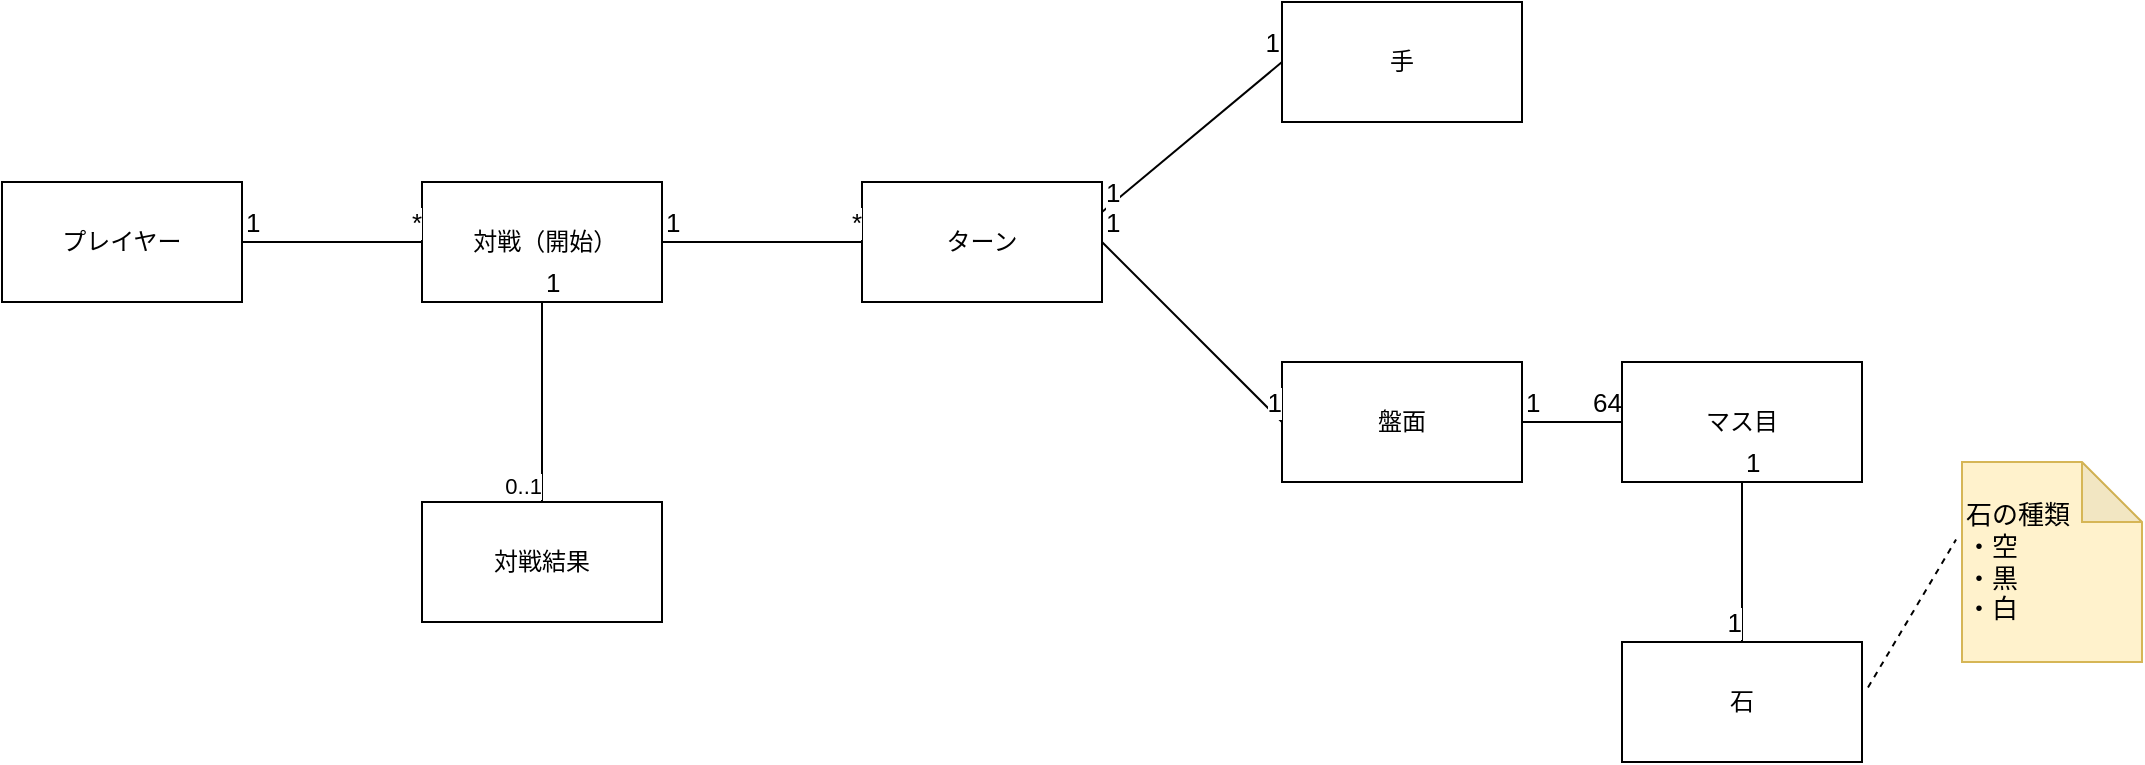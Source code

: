 <mxfile>
    <diagram id="rUTTTy1ssAahUUwYSI48" name="ページ1">
        <mxGraphModel dx="1965" dy="1007" grid="1" gridSize="10" guides="1" tooltips="1" connect="1" arrows="1" fold="1" page="1" pageScale="1" pageWidth="827" pageHeight="1169" math="0" shadow="0">
            <root>
                <mxCell id="0"/>
                <mxCell id="1" parent="0"/>
                <mxCell id="2" value="&amp;nbsp;対戦（開始）" style="rounded=0;whiteSpace=wrap;html=1;" parent="1" vertex="1">
                    <mxGeometry x="310" y="310" width="120" height="60" as="geometry"/>
                </mxCell>
                <mxCell id="3" value="石" style="rounded=0;whiteSpace=wrap;html=1;" parent="1" vertex="1">
                    <mxGeometry x="910" y="540" width="120" height="60" as="geometry"/>
                </mxCell>
                <mxCell id="4" value="盤面" style="rounded=0;whiteSpace=wrap;html=1;" parent="1" vertex="1">
                    <mxGeometry x="740" y="400" width="120" height="60" as="geometry"/>
                </mxCell>
                <mxCell id="5" value="対戦結果" style="rounded=0;whiteSpace=wrap;html=1;" parent="1" vertex="1">
                    <mxGeometry x="310" y="470" width="120" height="60" as="geometry"/>
                </mxCell>
                <mxCell id="6" value="プレイヤー" style="rounded=0;whiteSpace=wrap;html=1;" parent="1" vertex="1">
                    <mxGeometry x="100" y="310" width="120" height="60" as="geometry"/>
                </mxCell>
                <mxCell id="9" value="" style="endArrow=none;html=1;edgeStyle=orthogonalEdgeStyle;exitX=1;exitY=0.5;exitDx=0;exitDy=0;entryX=0;entryY=0.5;entryDx=0;entryDy=0;" parent="1" source="6" target="2" edge="1">
                    <mxGeometry relative="1" as="geometry">
                        <mxPoint x="390" y="620" as="sourcePoint"/>
                        <mxPoint x="550" y="620" as="targetPoint"/>
                    </mxGeometry>
                </mxCell>
                <mxCell id="10" value="1" style="edgeLabel;resizable=0;html=1;align=left;verticalAlign=bottom;fontSize=13;" parent="9" connectable="0" vertex="1">
                    <mxGeometry x="-1" relative="1" as="geometry"/>
                </mxCell>
                <mxCell id="11" value="*" style="edgeLabel;resizable=0;html=1;align=right;verticalAlign=bottom;fontSize=13;" parent="9" connectable="0" vertex="1">
                    <mxGeometry x="1" relative="1" as="geometry"/>
                </mxCell>
                <mxCell id="12" value="" style="endArrow=none;html=1;entryX=0.5;entryY=0;entryDx=0;entryDy=0;" parent="1" source="2" target="5" edge="1">
                    <mxGeometry relative="1" as="geometry">
                        <mxPoint x="290" y="370" as="sourcePoint"/>
                        <mxPoint x="320" y="350" as="targetPoint"/>
                    </mxGeometry>
                </mxCell>
                <mxCell id="13" value="1" style="edgeLabel;resizable=0;html=1;align=left;verticalAlign=bottom;fontSize=13;" parent="12" connectable="0" vertex="1">
                    <mxGeometry x="-1" relative="1" as="geometry"/>
                </mxCell>
                <mxCell id="14" value="0..1" style="edgeLabel;resizable=0;html=1;align=right;verticalAlign=bottom;" parent="12" connectable="0" vertex="1">
                    <mxGeometry x="1" relative="1" as="geometry"/>
                </mxCell>
                <mxCell id="16" value="ターン" style="rounded=0;whiteSpace=wrap;html=1;" parent="1" vertex="1">
                    <mxGeometry x="530" y="310" width="120" height="60" as="geometry"/>
                </mxCell>
                <mxCell id="23" value="" style="endArrow=none;html=1;edgeStyle=orthogonalEdgeStyle;exitX=1;exitY=0.5;exitDx=0;exitDy=0;" parent="1" source="2" target="16" edge="1">
                    <mxGeometry relative="1" as="geometry">
                        <mxPoint x="230" y="350" as="sourcePoint"/>
                        <mxPoint x="320" y="350" as="targetPoint"/>
                        <Array as="points">
                            <mxPoint x="470" y="340"/>
                            <mxPoint x="470" y="340"/>
                        </Array>
                    </mxGeometry>
                </mxCell>
                <mxCell id="24" value="1" style="edgeLabel;resizable=0;html=1;align=left;verticalAlign=bottom;fontSize=13;" parent="23" connectable="0" vertex="1">
                    <mxGeometry x="-1" relative="1" as="geometry"/>
                </mxCell>
                <mxCell id="25" value="*" style="edgeLabel;resizable=0;html=1;align=right;verticalAlign=bottom;fontSize=13;" parent="23" connectable="0" vertex="1">
                    <mxGeometry x="1" relative="1" as="geometry"/>
                </mxCell>
                <mxCell id="26" value="" style="endArrow=none;html=1;exitX=1;exitY=0.5;exitDx=0;exitDy=0;entryX=0;entryY=0.5;entryDx=0;entryDy=0;" parent="1" source="16" target="4" edge="1">
                    <mxGeometry relative="1" as="geometry">
                        <mxPoint x="440" y="350" as="sourcePoint"/>
                        <mxPoint x="540" y="350" as="targetPoint"/>
                    </mxGeometry>
                </mxCell>
                <mxCell id="27" value="1" style="edgeLabel;resizable=0;html=1;align=left;verticalAlign=bottom;fontSize=13;" parent="26" connectable="0" vertex="1">
                    <mxGeometry x="-1" relative="1" as="geometry"/>
                </mxCell>
                <mxCell id="28" value="1" style="edgeLabel;resizable=0;html=1;align=right;verticalAlign=bottom;fontSize=13;" parent="26" connectable="0" vertex="1">
                    <mxGeometry x="1" relative="1" as="geometry"/>
                </mxCell>
                <mxCell id="30" value="" style="endArrow=none;html=1;edgeStyle=orthogonalEdgeStyle;entryX=0;entryY=0.5;entryDx=0;entryDy=0;" parent="1" source="4" target="33" edge="1">
                    <mxGeometry relative="1" as="geometry">
                        <mxPoint x="890" y="340" as="sourcePoint"/>
                        <mxPoint x="780" y="350" as="targetPoint"/>
                        <Array as="points"/>
                    </mxGeometry>
                </mxCell>
                <mxCell id="31" value="1" style="edgeLabel;resizable=0;html=1;align=left;verticalAlign=bottom;fontSize=13;" parent="30" connectable="0" vertex="1">
                    <mxGeometry x="-1" relative="1" as="geometry"/>
                </mxCell>
                <mxCell id="32" value="64" style="edgeLabel;resizable=0;html=1;align=right;verticalAlign=bottom;fontSize=13;" parent="30" connectable="0" vertex="1">
                    <mxGeometry x="1" relative="1" as="geometry"/>
                </mxCell>
                <mxCell id="33" value="マス目" style="rounded=0;whiteSpace=wrap;html=1;" parent="1" vertex="1">
                    <mxGeometry x="910" y="400" width="120" height="60" as="geometry"/>
                </mxCell>
                <mxCell id="34" value="" style="endArrow=none;html=1;entryX=0.5;entryY=0;entryDx=0;entryDy=0;exitX=0.5;exitY=1;exitDx=0;exitDy=0;" parent="1" source="33" target="3" edge="1">
                    <mxGeometry relative="1" as="geometry">
                        <mxPoint x="950" y="470" as="sourcePoint"/>
                        <mxPoint x="900" y="450" as="targetPoint"/>
                    </mxGeometry>
                </mxCell>
                <mxCell id="35" value="1" style="edgeLabel;resizable=0;html=1;align=left;verticalAlign=bottom;fontSize=13;" parent="34" connectable="0" vertex="1">
                    <mxGeometry x="-1" relative="1" as="geometry"/>
                </mxCell>
                <mxCell id="36" value="1" style="edgeLabel;resizable=0;html=1;align=right;verticalAlign=bottom;fontSize=13;" parent="34" connectable="0" vertex="1">
                    <mxGeometry x="1" relative="1" as="geometry"/>
                </mxCell>
                <mxCell id="37" value="手" style="rounded=0;whiteSpace=wrap;html=1;" parent="1" vertex="1">
                    <mxGeometry x="740" y="220" width="120" height="60" as="geometry"/>
                </mxCell>
                <mxCell id="38" value="" style="endArrow=none;html=1;exitX=1;exitY=0.25;exitDx=0;exitDy=0;entryX=0;entryY=0.5;entryDx=0;entryDy=0;" parent="1" source="16" target="37" edge="1">
                    <mxGeometry relative="1" as="geometry">
                        <mxPoint x="650" y="250" as="sourcePoint"/>
                        <mxPoint x="540" y="260" as="targetPoint"/>
                    </mxGeometry>
                </mxCell>
                <mxCell id="39" value="1" style="edgeLabel;resizable=0;html=1;align=left;verticalAlign=bottom;fontSize=13;" parent="38" connectable="0" vertex="1">
                    <mxGeometry x="-1" relative="1" as="geometry"/>
                </mxCell>
                <mxCell id="40" value="1" style="edgeLabel;resizable=0;html=1;align=right;verticalAlign=bottom;fontSize=13;" parent="38" connectable="0" vertex="1">
                    <mxGeometry x="1" relative="1" as="geometry"/>
                </mxCell>
                <mxCell id="41" value="石の種類&lt;br&gt;・空&lt;br&gt;・黒&lt;br&gt;&lt;div style=&quot;&quot;&gt;&lt;span style=&quot;background-color: initial;&quot;&gt;・白&lt;/span&gt;&lt;/div&gt;" style="shape=note;whiteSpace=wrap;html=1;backgroundOutline=1;darkOpacity=0.05;fontSize=13;fillColor=#fff2cc;strokeColor=#d6b656;align=left;" parent="1" vertex="1">
                    <mxGeometry x="1080" y="450" width="90" height="100" as="geometry"/>
                </mxCell>
                <mxCell id="42" value="" style="endArrow=none;html=1;rounded=0;fontSize=13;exitX=1.025;exitY=0.379;exitDx=0;exitDy=0;exitPerimeter=0;entryX=-0.033;entryY=0.388;entryDx=0;entryDy=0;entryPerimeter=0;dashed=1;" parent="1" source="3" target="41" edge="1">
                    <mxGeometry width="50" height="50" relative="1" as="geometry">
                        <mxPoint x="970" y="380" as="sourcePoint"/>
                        <mxPoint x="1020" y="330" as="targetPoint"/>
                    </mxGeometry>
                </mxCell>
            </root>
        </mxGraphModel>
    </diagram>
</mxfile>
